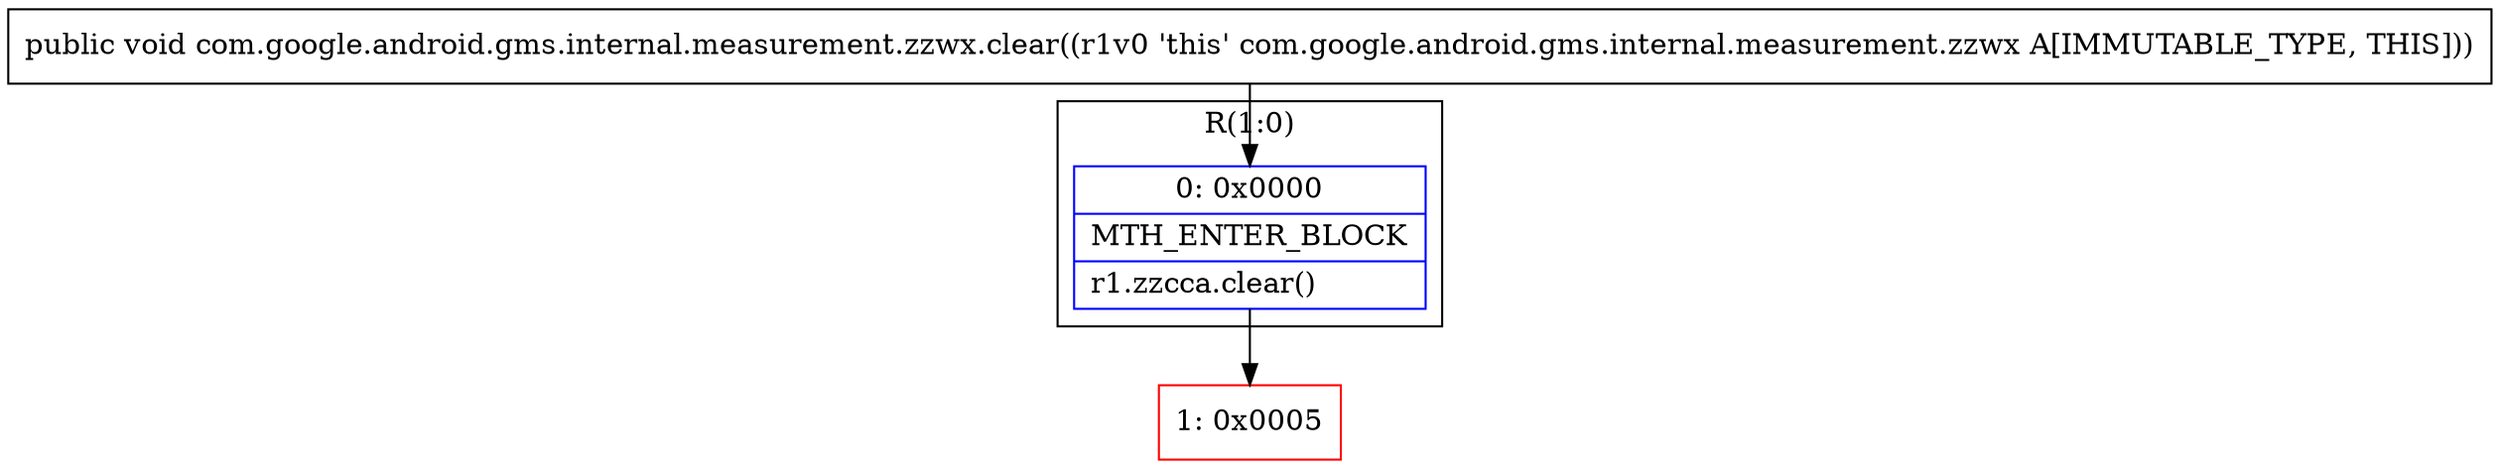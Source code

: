 digraph "CFG forcom.google.android.gms.internal.measurement.zzwx.clear()V" {
subgraph cluster_Region_809782487 {
label = "R(1:0)";
node [shape=record,color=blue];
Node_0 [shape=record,label="{0\:\ 0x0000|MTH_ENTER_BLOCK\l|r1.zzcca.clear()\l}"];
}
Node_1 [shape=record,color=red,label="{1\:\ 0x0005}"];
MethodNode[shape=record,label="{public void com.google.android.gms.internal.measurement.zzwx.clear((r1v0 'this' com.google.android.gms.internal.measurement.zzwx A[IMMUTABLE_TYPE, THIS])) }"];
MethodNode -> Node_0;
Node_0 -> Node_1;
}

